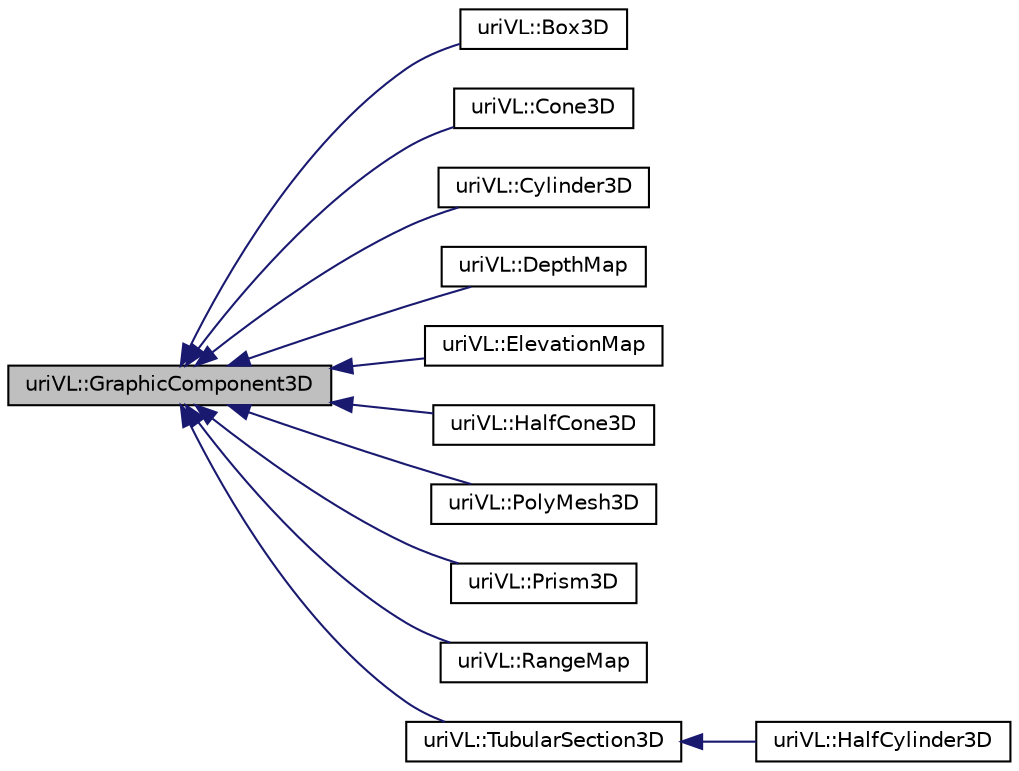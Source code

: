 digraph "uriVL::GraphicComponent3D"
{
  edge [fontname="Helvetica",fontsize="10",labelfontname="Helvetica",labelfontsize="10"];
  node [fontname="Helvetica",fontsize="10",shape=record];
  rankdir="LR";
  Node1 [label="uriVL::GraphicComponent3D",height=0.2,width=0.4,color="black", fillcolor="grey75", style="filled", fontcolor="black"];
  Node1 -> Node2 [dir="back",color="midnightblue",fontsize="10",style="solid",fontname="Helvetica"];
  Node2 [label="uriVL::Box3D",height=0.2,width=0.4,color="black", fillcolor="white", style="filled",URL="$classuriVL_1_1Box3D.html",tooltip="Box3D class. "];
  Node1 -> Node3 [dir="back",color="midnightblue",fontsize="10",style="solid",fontname="Helvetica"];
  Node3 [label="uriVL::Cone3D",height=0.2,width=0.4,color="black", fillcolor="white", style="filled",URL="$classuriVL_1_1Cone3D.html",tooltip="Cone3D class. "];
  Node1 -> Node4 [dir="back",color="midnightblue",fontsize="10",style="solid",fontname="Helvetica"];
  Node4 [label="uriVL::Cylinder3D",height=0.2,width=0.4,color="black", fillcolor="white", style="filled",URL="$classuriVL_1_1Cylinder3D.html",tooltip="Cylinder3D class. "];
  Node1 -> Node5 [dir="back",color="midnightblue",fontsize="10",style="solid",fontname="Helvetica"];
  Node5 [label="uriVL::DepthMap",height=0.2,width=0.4,color="black", fillcolor="white", style="filled",URL="$classuriVL_1_1DepthMap.html",tooltip="depth map class A depth map is a form of raster image that instead of storing an image itensity at ea..."];
  Node1 -> Node6 [dir="back",color="midnightblue",fontsize="10",style="solid",fontname="Helvetica"];
  Node6 [label="uriVL::ElevationMap",height=0.2,width=0.4,color="black", fillcolor="white", style="filled",URL="$classuriVL_1_1ElevationMap.html",tooltip="ElevationMap class An elevation map stores information relative to a surface of the form Z(X..."];
  Node1 -> Node7 [dir="back",color="midnightblue",fontsize="10",style="solid",fontname="Helvetica"];
  Node7 [label="uriVL::HalfCone3D",height=0.2,width=0.4,color="black", fillcolor="white", style="filled",URL="$classuriVL_1_1HalfCone3D.html",tooltip="HalfCone3D class. "];
  Node1 -> Node8 [dir="back",color="midnightblue",fontsize="10",style="solid",fontname="Helvetica"];
  Node8 [label="uriVL::PolyMesh3D",height=0.2,width=0.4,color="black", fillcolor="white", style="filled",URL="$classuriVL_1_1PolyMesh3D.html",tooltip="The base PolyMesh3D class. "];
  Node1 -> Node9 [dir="back",color="midnightblue",fontsize="10",style="solid",fontname="Helvetica"];
  Node9 [label="uriVL::Prism3D",height=0.2,width=0.4,color="black", fillcolor="white", style="filled",URL="$classuriVL_1_1Prism3D.html",tooltip="Prism3D class. "];
  Node1 -> Node10 [dir="back",color="midnightblue",fontsize="10",style="solid",fontname="Helvetica"];
  Node10 [label="uriVL::RangeMap",height=0.2,width=0.4,color="black", fillcolor="white", style="filled",URL="$classuriVL_1_1RangeMap.html",tooltip="RangeMap class A range map stores information relative to a surface of the form Z(X, Y), where X, Y, Z, are the coordinates of 3D points. "];
  Node1 -> Node11 [dir="back",color="midnightblue",fontsize="10",style="solid",fontname="Helvetica"];
  Node11 [label="uriVL::TubularSection3D",height=0.2,width=0.4,color="black", fillcolor="white", style="filled",URL="$classuriVL_1_1TubularSection3D.html",tooltip="TubularSection3D class. "];
  Node11 -> Node12 [dir="back",color="midnightblue",fontsize="10",style="solid",fontname="Helvetica"];
  Node12 [label="uriVL::HalfCylinder3D",height=0.2,width=0.4,color="black", fillcolor="white", style="filled",URL="$classuriVL_1_1HalfCylinder3D.html",tooltip="HalfCylinder3D class. "];
}
